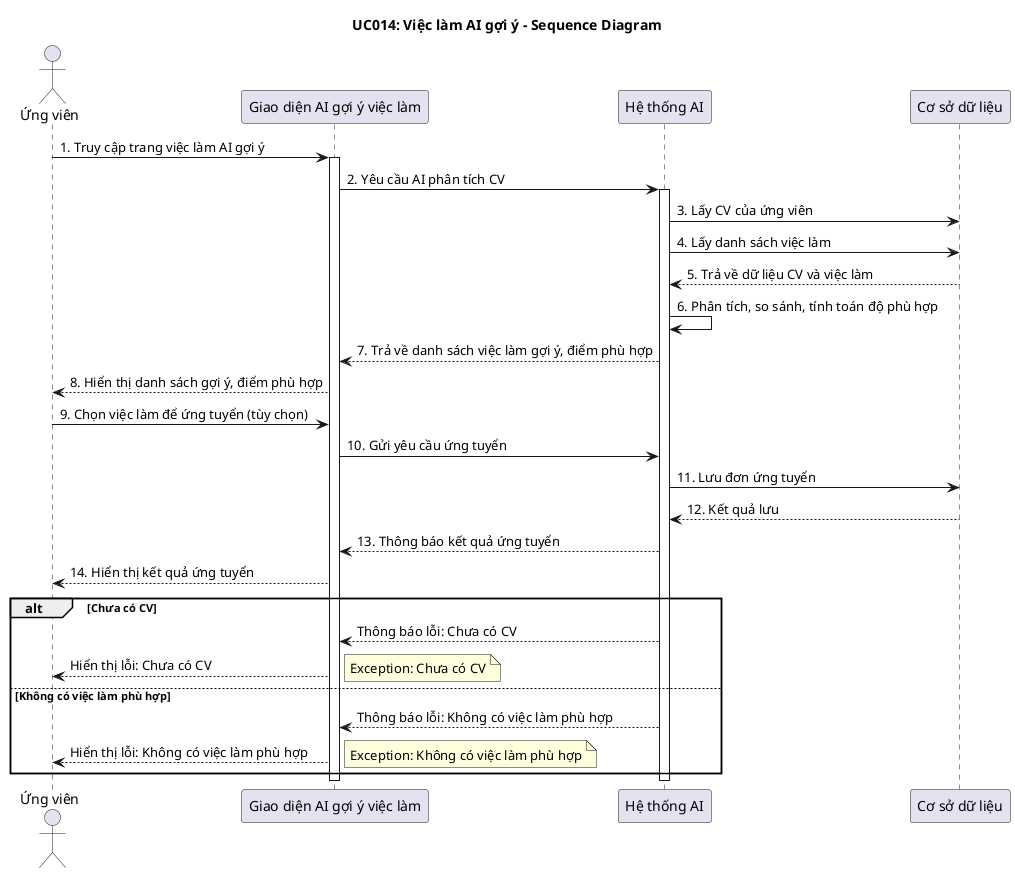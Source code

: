 @startuml UC014_JobRecommendationAI_Sequence_Diagram
 title UC014: Việc làm AI gợi ý - Sequence Diagram

actor "Ứng viên" as User
participant "Giao diện AI gợi ý việc làm" as UI
participant "Hệ thống AI" as AI
participant "Cơ sở dữ liệu" as DB

User -> UI: 1. Truy cập trang việc làm AI gợi ý
activate UI
UI -> AI: 2. Yêu cầu AI phân tích CV
activate AI
AI -> DB: 3. Lấy CV của ứng viên
AI -> DB: 4. Lấy danh sách việc làm
DB --> AI: 5. Trả về dữ liệu CV và việc làm
AI -> AI: 6. Phân tích, so sánh, tính toán độ phù hợp
AI --> UI: 7. Trả về danh sách việc làm gợi ý, điểm phù hợp
UI --> User: 8. Hiển thị danh sách gợi ý, điểm phù hợp

User -> UI: 9. Chọn việc làm để ứng tuyển (tùy chọn)
UI -> AI: 10. Gửi yêu cầu ứng tuyển
AI -> DB: 11. Lưu đơn ứng tuyển
DB --> AI: 12. Kết quả lưu
AI --> UI: 13. Thông báo kết quả ứng tuyển
UI --> User: 14. Hiển thị kết quả ứng tuyển

alt Chưa có CV
    AI --> UI: Thông báo lỗi: Chưa có CV
    UI --> User: Hiển thị lỗi: Chưa có CV
    note right: Exception: Chưa có CV
else Không có việc làm phù hợp
    AI --> UI: Thông báo lỗi: Không có việc làm phù hợp
    UI --> User: Hiển thị lỗi: Không có việc làm phù hợp
    note right: Exception: Không có việc làm phù hợp
end

deactivate DB
deactivate AI
deactivate UI

@enduml